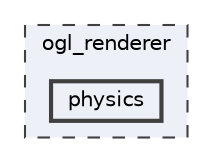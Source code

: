 digraph "ogl_renderer/physics"
{
 // LATEX_PDF_SIZE
  bgcolor="transparent";
  edge [fontname=Helvetica,fontsize=10,labelfontname=Helvetica,labelfontsize=10];
  node [fontname=Helvetica,fontsize=10,shape=box,height=0.2,width=0.4];
  compound=true
  subgraph clusterdir_2b2a168c9e13632d0f1f804bd0adc88f {
    graph [ bgcolor="#edf0f7", pencolor="grey25", label="ogl_renderer", fontname=Helvetica,fontsize=10 style="filled,dashed", URL="dir_2b2a168c9e13632d0f1f804bd0adc88f.html",tooltip=""]
  dir_eab6abb7a0d6c10319759a047a21e4ac [label="physics", fillcolor="#edf0f7", color="grey25", style="filled,bold", URL="dir_eab6abb7a0d6c10319759a047a21e4ac.html",tooltip=""];
  }
}
